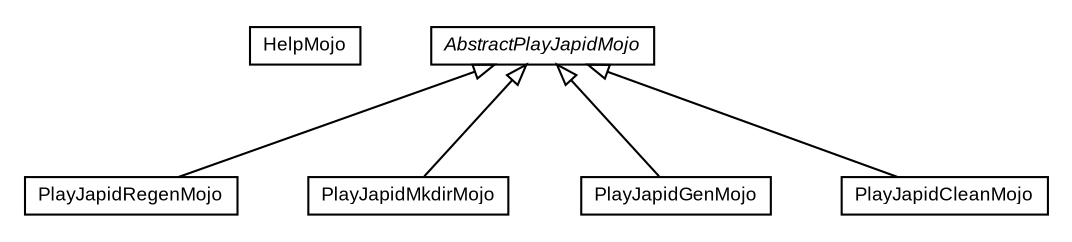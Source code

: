 #!/usr/local/bin/dot
#
# Class diagram 
# Generated by UMLGraph version R5_6-24-gf6e263 (http://www.umlgraph.org/)
#

digraph G {
	edge [fontname="arial",fontsize=10,labelfontname="arial",labelfontsize=10];
	node [fontname="arial",fontsize=10,shape=plaintext];
	nodesep=0.25;
	ranksep=0.5;
	// com.google.code.play.japid.HelpMojo
	c0 [label=<<table title="com.google.code.play.japid.HelpMojo" border="0" cellborder="1" cellspacing="0" cellpadding="2" port="p" href="./HelpMojo.html">
		<tr><td><table border="0" cellspacing="0" cellpadding="1">
<tr><td align="center" balign="center"> HelpMojo </td></tr>
		</table></td></tr>
		</table>>, URL="./HelpMojo.html", fontname="arial", fontcolor="black", fontsize=9.0];
	// com.google.code.play.japid.PlayJapidRegenMojo
	c1 [label=<<table title="com.google.code.play.japid.PlayJapidRegenMojo" border="0" cellborder="1" cellspacing="0" cellpadding="2" port="p" href="./PlayJapidRegenMojo.html">
		<tr><td><table border="0" cellspacing="0" cellpadding="1">
<tr><td align="center" balign="center"> PlayJapidRegenMojo </td></tr>
		</table></td></tr>
		</table>>, URL="./PlayJapidRegenMojo.html", fontname="arial", fontcolor="black", fontsize=9.0];
	// com.google.code.play.japid.PlayJapidMkdirMojo
	c2 [label=<<table title="com.google.code.play.japid.PlayJapidMkdirMojo" border="0" cellborder="1" cellspacing="0" cellpadding="2" port="p" href="./PlayJapidMkdirMojo.html">
		<tr><td><table border="0" cellspacing="0" cellpadding="1">
<tr><td align="center" balign="center"> PlayJapidMkdirMojo </td></tr>
		</table></td></tr>
		</table>>, URL="./PlayJapidMkdirMojo.html", fontname="arial", fontcolor="black", fontsize=9.0];
	// com.google.code.play.japid.PlayJapidGenMojo
	c3 [label=<<table title="com.google.code.play.japid.PlayJapidGenMojo" border="0" cellborder="1" cellspacing="0" cellpadding="2" port="p" href="./PlayJapidGenMojo.html">
		<tr><td><table border="0" cellspacing="0" cellpadding="1">
<tr><td align="center" balign="center"> PlayJapidGenMojo </td></tr>
		</table></td></tr>
		</table>>, URL="./PlayJapidGenMojo.html", fontname="arial", fontcolor="black", fontsize=9.0];
	// com.google.code.play.japid.PlayJapidCleanMojo
	c4 [label=<<table title="com.google.code.play.japid.PlayJapidCleanMojo" border="0" cellborder="1" cellspacing="0" cellpadding="2" port="p" href="./PlayJapidCleanMojo.html">
		<tr><td><table border="0" cellspacing="0" cellpadding="1">
<tr><td align="center" balign="center"> PlayJapidCleanMojo </td></tr>
		</table></td></tr>
		</table>>, URL="./PlayJapidCleanMojo.html", fontname="arial", fontcolor="black", fontsize=9.0];
	// com.google.code.play.japid.AbstractPlayJapidMojo
	c5 [label=<<table title="com.google.code.play.japid.AbstractPlayJapidMojo" border="0" cellborder="1" cellspacing="0" cellpadding="2" port="p" href="./AbstractPlayJapidMojo.html">
		<tr><td><table border="0" cellspacing="0" cellpadding="1">
<tr><td align="center" balign="center"><font face="arial italic"> AbstractPlayJapidMojo </font></td></tr>
		</table></td></tr>
		</table>>, URL="./AbstractPlayJapidMojo.html", fontname="arial", fontcolor="black", fontsize=9.0];
	//com.google.code.play.japid.PlayJapidRegenMojo extends com.google.code.play.japid.AbstractPlayJapidMojo
	c5:p -> c1:p [dir=back,arrowtail=empty];
	//com.google.code.play.japid.PlayJapidMkdirMojo extends com.google.code.play.japid.AbstractPlayJapidMojo
	c5:p -> c2:p [dir=back,arrowtail=empty];
	//com.google.code.play.japid.PlayJapidGenMojo extends com.google.code.play.japid.AbstractPlayJapidMojo
	c5:p -> c3:p [dir=back,arrowtail=empty];
	//com.google.code.play.japid.PlayJapidCleanMojo extends com.google.code.play.japid.AbstractPlayJapidMojo
	c5:p -> c4:p [dir=back,arrowtail=empty];
}

